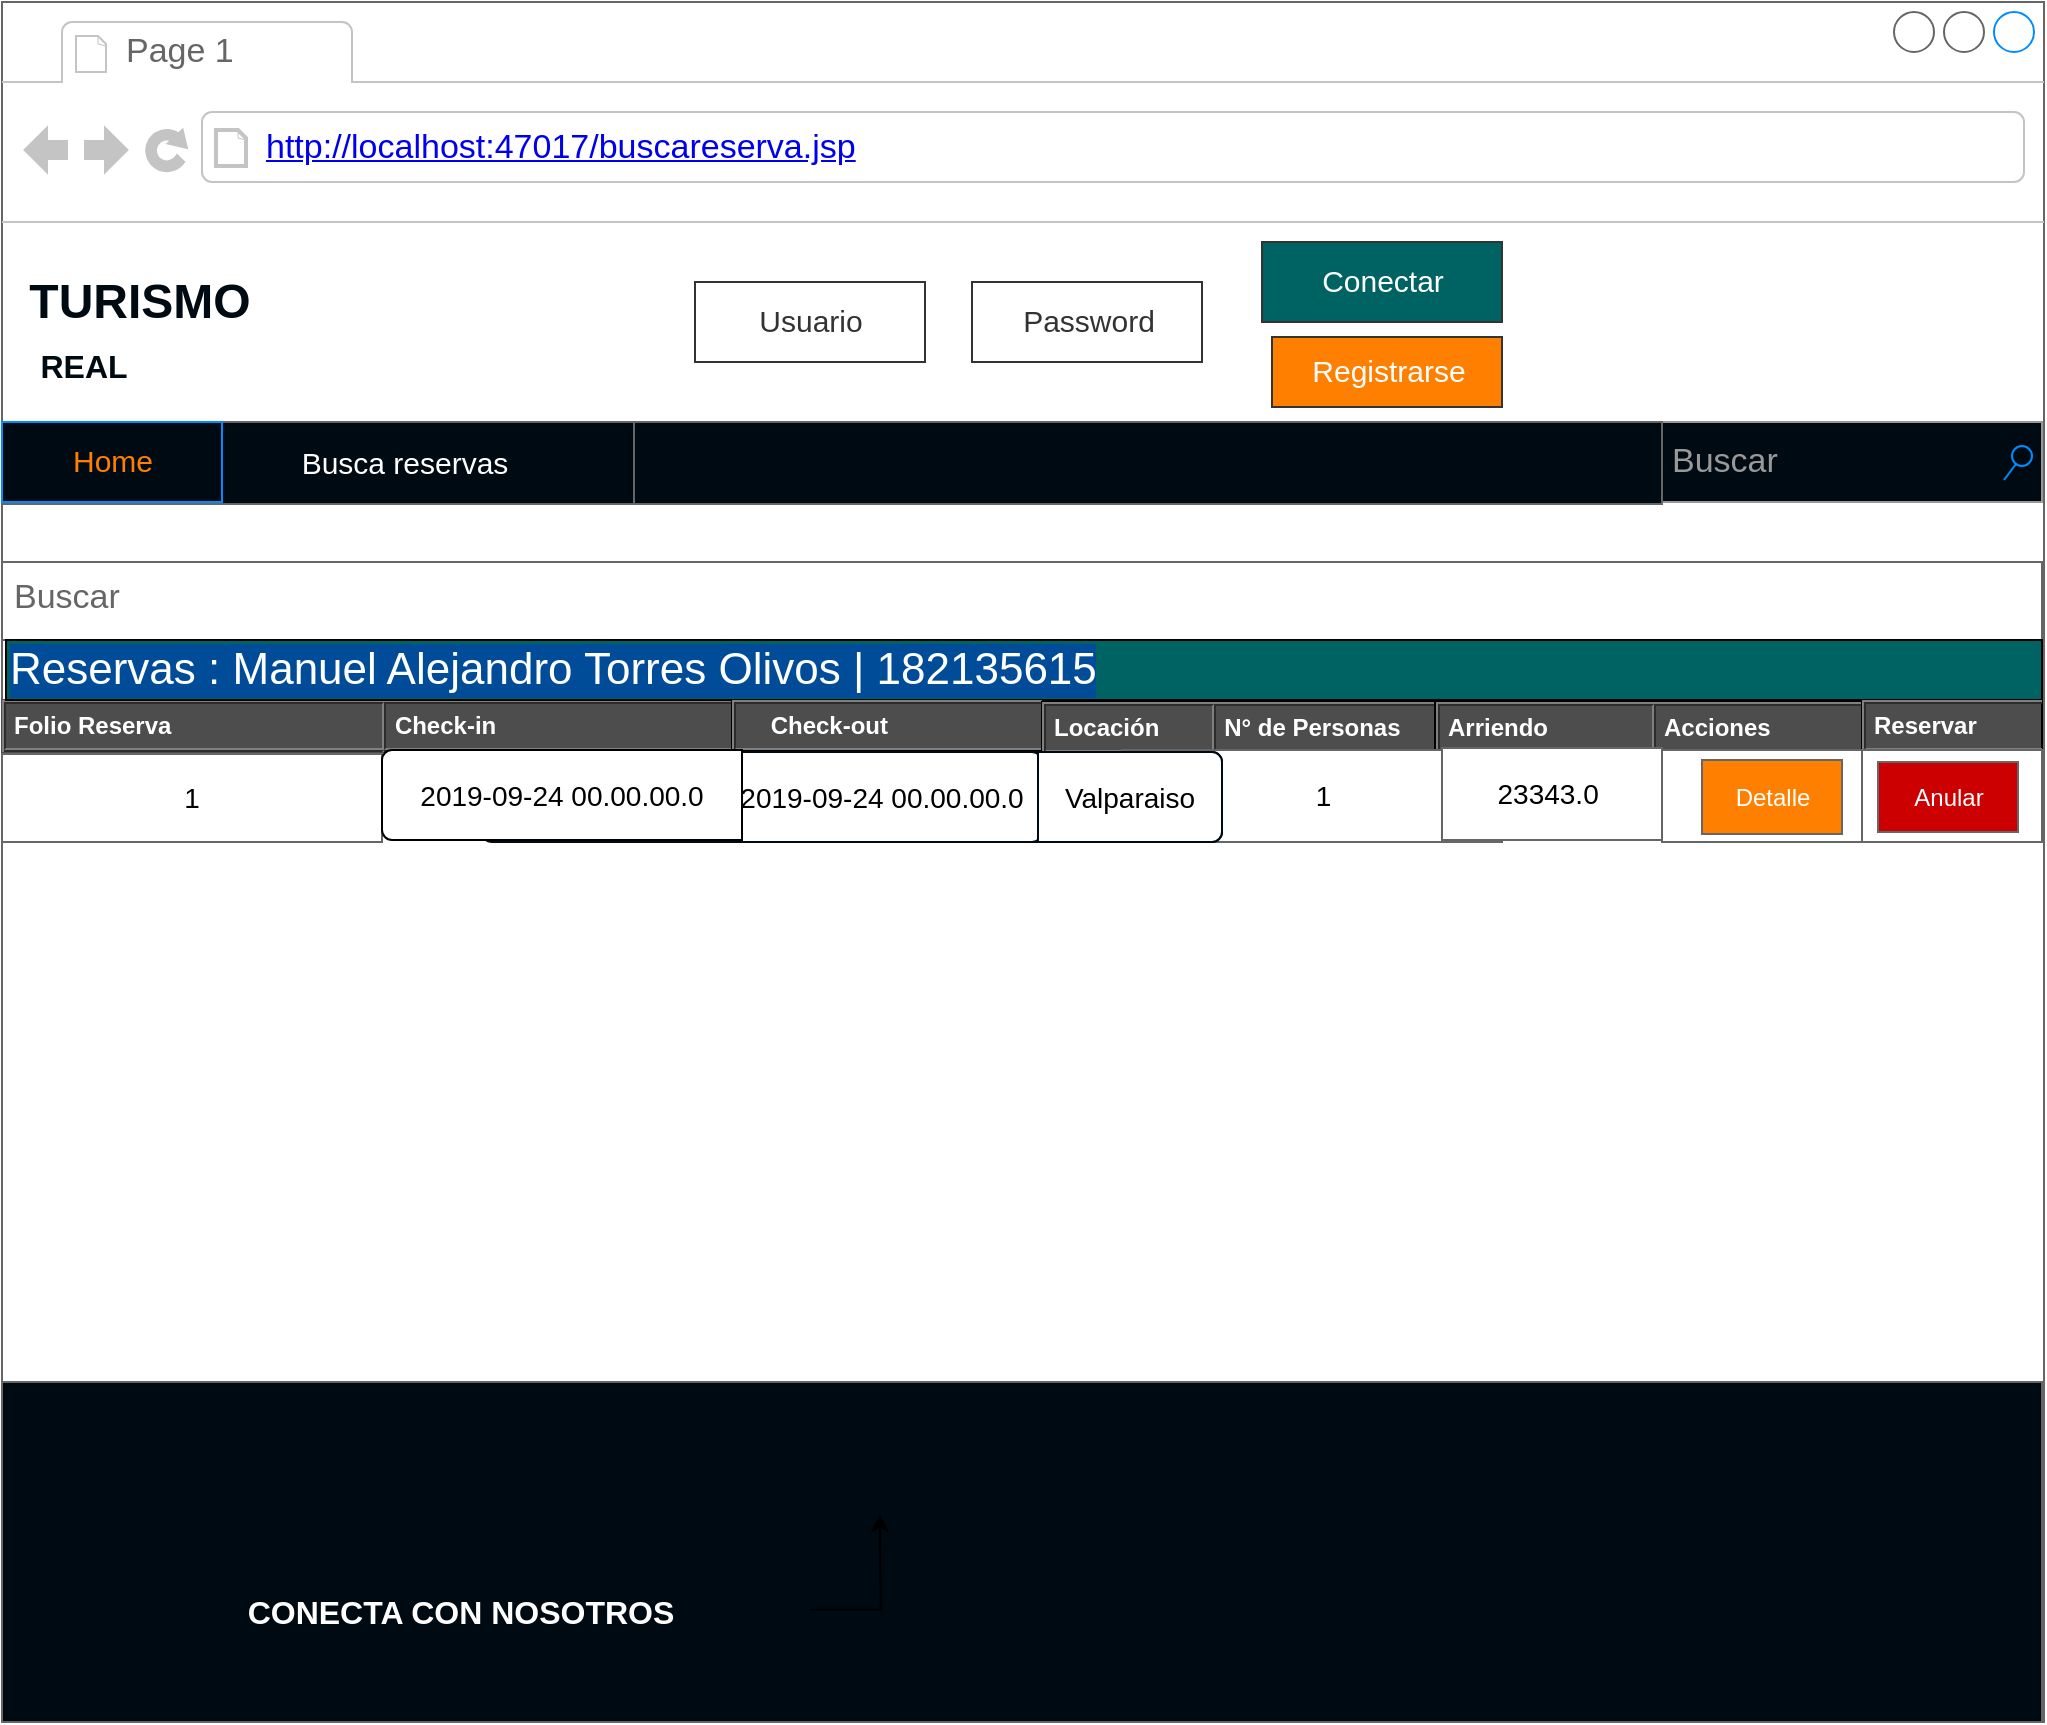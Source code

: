<mxfile version="12.0.0" type="device" pages="1"><diagram id="nn8o-nB9Y3j_0N80eLnz" name="Page-1"><mxGraphModel dx="1658" dy="482" grid="1" gridSize="10" guides="1" tooltips="1" connect="1" arrows="1" fold="1" page="1" pageScale="1" pageWidth="827" pageHeight="1169" math="0" shadow="0"><root><mxCell id="0"/><mxCell id="1" parent="0"/><mxCell id="z3tYPHD0cMB__CtrZn7K-1" value="" style="strokeWidth=1;shadow=0;dashed=0;align=center;html=1;shape=mxgraph.mockup.containers.browserWindow;rSize=0;fillColor=#ffffff;strokeColor=#666666;strokeColor2=#008cff;strokeColor3=#c4c4c4;mainText=,;recursiveResize=0;fontSize=14;" parent="1" vertex="1"><mxGeometry x="-100" y="70" width="1021" height="860" as="geometry"/></mxCell><mxCell id="z3tYPHD0cMB__CtrZn7K-2" value="Page 1" style="strokeWidth=1;shadow=0;dashed=0;align=center;html=1;shape=mxgraph.mockup.containers.anchor;fontSize=17;fontColor=#666666;align=left;" parent="z3tYPHD0cMB__CtrZn7K-1" vertex="1"><mxGeometry x="60" y="12" width="110" height="26" as="geometry"/></mxCell><mxCell id="z3tYPHD0cMB__CtrZn7K-3" value="&lt;a href=&quot;http://localhost:47017/turismo/misreservas.jsp&quot;&gt;http://localhost:47017/buscareserva.jsp&lt;/a&gt;" style="strokeWidth=1;shadow=0;dashed=0;align=center;html=1;shape=mxgraph.mockup.containers.anchor;rSize=0;fontSize=17;fontColor=#666666;align=left;" parent="z3tYPHD0cMB__CtrZn7K-1" vertex="1"><mxGeometry x="130" y="60" width="250" height="26" as="geometry"/></mxCell><mxCell id="z3tYPHD0cMB__CtrZn7K-17" value="&lt;table cellpadding=&quot;4&quot; cellspacing=&quot;0&quot; border=&quot;1&quot; style=&quot;font-size: 1em ; width: 100% ; height: 100%&quot;&gt;&lt;tbody&gt;&lt;tr&gt;&lt;th&gt;Folio Reserva&lt;/th&gt;&lt;th&gt;Check-in&amp;nbsp; &amp;nbsp; &amp;nbsp; &amp;nbsp;&amp;nbsp;&lt;/th&gt;&lt;/tr&gt;&lt;tr&gt;&lt;td&gt;row 1, cell 1&lt;/td&gt;&lt;td&gt;row 1, cell 2&lt;/td&gt;&lt;/tr&gt;&lt;tr&gt;&lt;td&gt;&lt;br&gt;&lt;/td&gt;&lt;td&gt;&lt;br&gt;&lt;/td&gt;&lt;/tr&gt;&lt;/tbody&gt;&lt;/table&gt; " style="verticalAlign=top;align=left;overflow=fill;fillColor=#4D4D4D;fontSize=12;fontFamily=Helvetica;html=1;strokeColor=#4D4D4D;fontColor=#FFFFFF;" parent="z3tYPHD0cMB__CtrZn7K-1" vertex="1"><mxGeometry y="349" width="380" height="26" as="geometry"/></mxCell><mxCell id="z3tYPHD0cMB__CtrZn7K-22" value="Buscar" style="strokeWidth=1;shadow=0;dashed=0;align=center;html=1;shape=mxgraph.mockup.text.textBox;fillColor=#ffffff;fontColor=#666666;align=left;fontSize=17;spacingLeft=4;spacingTop=-3;strokeColor=#666666;mainText=;labelBorderColor=none;labelBackgroundColor=none;" parent="z3tYPHD0cMB__CtrZn7K-1" vertex="1"><mxGeometry y="280" width="1020" height="39" as="geometry"/></mxCell><mxCell id="z3tYPHD0cMB__CtrZn7K-37" style="edgeStyle=orthogonalEdgeStyle;rounded=0;orthogonalLoop=1;jettySize=auto;html=1;fontSize=22;fontColor=#FFFFFF;" parent="z3tYPHD0cMB__CtrZn7K-1" target="z3tYPHD0cMB__CtrZn7K-1" edge="1"><mxGeometry relative="1" as="geometry"/></mxCell><mxCell id="z3tYPHD0cMB__CtrZn7K-62" value="&lt;font color=&quot;#ffffff&quot;&gt;Reservas : Manuel Alejandro Torres Olivos | 182135615&lt;/font&gt;" style="rounded=0;whiteSpace=wrap;html=1;labelBackgroundColor=#004C99;fontSize=22;fontColor=#004C99;align=left;fillColor=#006363;" parent="z3tYPHD0cMB__CtrZn7K-1" vertex="1"><mxGeometry x="2" y="319" width="1018" height="30" as="geometry"/></mxCell><mxCell id="z3tYPHD0cMB__CtrZn7K-71" value="&lt;table cellpadding=&quot;4&quot; cellspacing=&quot;0&quot; border=&quot;1&quot; style=&quot;font-size: 1em ; width: 100% ; height: 100%&quot;&gt;&lt;tbody&gt;&lt;tr&gt;&lt;th&gt;&amp;nbsp; &amp;nbsp; Check-out&amp;nbsp; &amp;nbsp; &amp;nbsp; &amp;nbsp; &amp;nbsp; &amp;nbsp; &amp;nbsp; &amp;nbsp; &amp;nbsp; &amp;nbsp; &amp;nbsp;&amp;nbsp;&lt;/th&gt;&lt;th&gt;Departamento&lt;/th&gt;&lt;/tr&gt;&lt;tr&gt;&lt;td&gt;row 1, cell 1&lt;/td&gt;&lt;td&gt;row 1, cell 2&lt;/td&gt;&lt;/tr&gt;&lt;tr&gt;&lt;td&gt;&lt;br&gt;&lt;/td&gt;&lt;td&gt;&lt;br&gt;&lt;/td&gt;&lt;/tr&gt;&lt;/tbody&gt;&lt;/table&gt; " style="verticalAlign=top;align=left;overflow=fill;fillColor=#4D4D4D;fontSize=12;fontFamily=Helvetica;html=1;fontColor=#FFFFFF;" parent="z3tYPHD0cMB__CtrZn7K-1" vertex="1"><mxGeometry x="365" y="349" width="155" height="25" as="geometry"/></mxCell><mxCell id="z3tYPHD0cMB__CtrZn7K-72" value="&lt;table cellpadding=&quot;4&quot; cellspacing=&quot;0&quot; border=&quot;1&quot; style=&quot;font-size: 1em ; width: 100% ; height: 100%&quot;&gt;&lt;tbody&gt;&lt;tr&gt;&lt;th&gt;Locación&lt;/th&gt;&lt;th&gt;N° de Personas&lt;/th&gt;&lt;/tr&gt;&lt;tr&gt;&lt;td&gt;row 1, cell 1&lt;/td&gt;&lt;td&gt;row 1, cell 2&lt;/td&gt;&lt;/tr&gt;&lt;tr&gt;&lt;td&gt;&lt;br&gt;&lt;/td&gt;&lt;td&gt;&lt;br&gt;&lt;/td&gt;&lt;/tr&gt;&lt;/tbody&gt;&lt;/table&gt; " style="verticalAlign=top;align=left;overflow=fill;fillColor=#4D4D4D;fontSize=12;fontFamily=Helvetica;html=1;fontColor=#FFFFFF;" parent="z3tYPHD0cMB__CtrZn7K-1" vertex="1"><mxGeometry x="520" y="350" width="200" height="25" as="geometry"/></mxCell><mxCell id="z3tYPHD0cMB__CtrZn7K-103" value="&lt;table cellpadding=&quot;4&quot; cellspacing=&quot;0&quot; border=&quot;1&quot; style=&quot;font-size: 1em ; width: 100% ; height: 100%&quot;&gt;&lt;tbody&gt;&lt;tr&gt;&lt;th&gt;Arriendo&lt;/th&gt;&lt;th&gt;Acciones&lt;/th&gt;&lt;/tr&gt;&lt;tr&gt;&lt;td&gt;row 1, cell 1&lt;/td&gt;&lt;td&gt;row 1, cell 2&lt;/td&gt;&lt;/tr&gt;&lt;tr&gt;&lt;td&gt;&lt;br&gt;&lt;/td&gt;&lt;td&gt;&lt;br&gt;&lt;/td&gt;&lt;/tr&gt;&lt;/tbody&gt;&lt;/table&gt; " style="verticalAlign=top;align=left;overflow=fill;fillColor=#4D4D4D;fontSize=12;fontFamily=Helvetica;html=1;fontColor=#FFFFFF;" parent="z3tYPHD0cMB__CtrZn7K-1" vertex="1"><mxGeometry x="716.5" y="350" width="218" height="25" as="geometry"/></mxCell><mxCell id="z3tYPHD0cMB__CtrZn7K-104" value="&lt;table cellpadding=&quot;4&quot; cellspacing=&quot;0&quot; border=&quot;1&quot; style=&quot;font-size: 1em ; width: 100% ; height: 100%&quot;&gt;&lt;tbody&gt;&lt;tr&gt;&lt;th&gt;Reservar&amp;nbsp; &amp;nbsp; &amp;nbsp; &amp;nbsp; &amp;nbsp;&lt;/th&gt;&lt;th&gt;Detalles&lt;/th&gt;&lt;/tr&gt;&lt;tr&gt;&lt;td&gt;w 1, cell 1&lt;/td&gt;&lt;td&gt;row 1, cell 2&lt;/td&gt;&lt;/tr&gt;&lt;tr&gt;&lt;td&gt;&lt;br&gt;&lt;/td&gt;&lt;td&gt;&lt;br&gt;&lt;/td&gt;&lt;/tr&gt;&lt;/tbody&gt;&lt;/table&gt; " style="verticalAlign=top;align=left;overflow=fill;fillColor=#4D4D4D;fontSize=12;fontFamily=Helvetica;html=1;fontColor=#FFFFFF;" parent="z3tYPHD0cMB__CtrZn7K-1" vertex="1"><mxGeometry x="930" y="349" width="90" height="25" as="geometry"/></mxCell><mxCell id="z3tYPHD0cMB__CtrZn7K-14" value="Buscar" style="strokeWidth=1;shadow=0;dashed=0;align=center;html=1;shape=mxgraph.mockup.forms.searchBox;strokeColor=#999999;mainText=;fillColor=#000A12;strokeColor2=#008cff;fontColor=#999999;fontSize=17;align=left;spacingLeft=3;gradientColor=none;" parent="z3tYPHD0cMB__CtrZn7K-1" vertex="1"><mxGeometry x="830" y="210" width="190" height="40" as="geometry"/></mxCell><mxCell id="z3tYPHD0cMB__CtrZn7K-110" value="TURISMO" style="text;html=1;strokeColor=none;fillColor=none;align=center;verticalAlign=middle;whiteSpace=wrap;rounded=0;labelBackgroundColor=none;fontSize=24;fontColor=#000A12;fontStyle=1" parent="z3tYPHD0cMB__CtrZn7K-1" vertex="1"><mxGeometry x="41" y="140" width="56" height="20" as="geometry"/></mxCell><mxCell id="z3tYPHD0cMB__CtrZn7K-111" value="&lt;font style=&quot;font-size: 16px&quot;&gt;REAL&lt;/font&gt;" style="text;html=1;strokeColor=none;fillColor=none;align=center;verticalAlign=middle;whiteSpace=wrap;rounded=0;labelBackgroundColor=none;fontSize=22;fontColor=#000A12;fontStyle=1;direction=south;" parent="z3tYPHD0cMB__CtrZn7K-1" vertex="1"><mxGeometry x="26" y="160" width="30" height="41" as="geometry"/></mxCell><mxCell id="z3tYPHD0cMB__CtrZn7K-148" value="" style="strokeWidth=1;shadow=0;dashed=0;align=center;html=1;shape=mxgraph.mockup.text.rrect;rSize=0;fillColor=#000A12;strokeColor=#666666;" parent="z3tYPHD0cMB__CtrZn7K-1" vertex="1"><mxGeometry y="690" width="1020" height="170" as="geometry"/></mxCell><mxCell id="z3tYPHD0cMB__CtrZn7K-154" value="" style="edgeStyle=orthogonalEdgeStyle;rounded=0;orthogonalLoop=1;jettySize=auto;html=1;fontSize=24;fontColor=#FFFFFF;" parent="z3tYPHD0cMB__CtrZn7K-148" source="z3tYPHD0cMB__CtrZn7K-147" edge="1"><mxGeometry relative="1" as="geometry"><mxPoint x="438.852" y="66.027" as="targetPoint"/></mxGeometry></mxCell><mxCell id="z3tYPHD0cMB__CtrZn7K-147" value="&lt;span style=&quot;font-size: 16px&quot;&gt;CONECTA CON NOSOTROS&lt;br&gt;&lt;/span&gt;" style="text;html=1;strokeColor=none;fillColor=none;align=center;verticalAlign=middle;whiteSpace=wrap;rounded=0;labelBackgroundColor=none;fontSize=22;fontColor=#FFFFFF;fontStyle=1;direction=south;" parent="z3tYPHD0cMB__CtrZn7K-148" vertex="1"><mxGeometry x="55.407" y="75.893" width="348.815" height="75.893" as="geometry"/></mxCell><mxCell id="a-mnwMrD-j2ecdk4ZN7Y-58" value="&amp;nbsp; &amp;nbsp;1" style="strokeColor=inherit;fillColor=inherit;gradientColor=inherit;html=1;shadow=0;dashed=0;shape=mxgraph.bootstrap.rect;perimeter=none;fontSize=14;whiteSpace=wrap;" parent="z3tYPHD0cMB__CtrZn7K-1" vertex="1"><mxGeometry x="560" y="374" width="190" height="46" as="geometry"/></mxCell><mxCell id="a-mnwMrD-j2ecdk4ZN7Y-68" value="23343.0&amp;nbsp;" style="strokeColor=inherit;fillColor=inherit;gradientColor=inherit;html=1;shadow=0;dashed=0;shape=mxgraph.bootstrap.rect;perimeter=none;fontSize=14;whiteSpace=wrap;" parent="z3tYPHD0cMB__CtrZn7K-1" vertex="1"><mxGeometry x="720" y="373" width="110" height="46" as="geometry"/></mxCell><mxCell id="a-mnwMrD-j2ecdk4ZN7Y-119" value="" style="strokeColor=inherit;fillColor=inherit;gradientColor=inherit;html=1;shadow=0;dashed=0;shape=mxgraph.bootstrap.rect;perimeter=none;fontSize=14;whiteSpace=wrap;" parent="z3tYPHD0cMB__CtrZn7K-1" vertex="1"><mxGeometry x="830" y="374" width="100" height="46" as="geometry"/></mxCell><mxCell id="a-mnwMrD-j2ecdk4ZN7Y-120" value="" style="strokeColor=inherit;fillColor=inherit;gradientColor=inherit;html=1;shadow=0;dashed=0;shape=mxgraph.bootstrap.rect;perimeter=none;fontSize=14;whiteSpace=wrap;" parent="z3tYPHD0cMB__CtrZn7K-1" vertex="1"><mxGeometry x="930" y="374" width="90" height="46" as="geometry"/></mxCell><mxCell id="a-mnwMrD-j2ecdk4ZN7Y-48" value="" style="html=1;shadow=0;dashed=0;shape=mxgraph.bootstrap.rrect;rSize=5;strokeColor=#000A12;fillColor=#ffffff;fontStyle=0;fontSize=14;whiteSpace=wrap;" parent="z3tYPHD0cMB__CtrZn7K-1" vertex="1"><mxGeometry x="240" y="375" width="370" height="45" as="geometry"/></mxCell><mxCell id="a-mnwMrD-j2ecdk4ZN7Y-51" value="2019-09-24 00.00.00.0" style="strokeColor=inherit;fillColor=inherit;gradientColor=inherit;html=1;shadow=0;dashed=0;shape=mxgraph.bootstrap.rightButton;rSize=5;perimeter=none;fontSize=14;whiteSpace=wrap;" parent="a-mnwMrD-j2ecdk4ZN7Y-48" vertex="1"><mxGeometry x="120" width="160" height="45" as="geometry"/></mxCell><mxCell id="a-mnwMrD-j2ecdk4ZN7Y-66" value="Valparaiso" style="strokeColor=inherit;fillColor=inherit;gradientColor=inherit;html=1;shadow=0;dashed=0;shape=mxgraph.bootstrap.rightButton;rSize=5;perimeter=none;fontSize=14;whiteSpace=wrap;" parent="a-mnwMrD-j2ecdk4ZN7Y-48" vertex="1"><mxGeometry x="278" width="92" height="45" as="geometry"/></mxCell><mxCell id="a-mnwMrD-j2ecdk4ZN7Y-128" value="1" style="strokeColor=inherit;fillColor=inherit;gradientColor=inherit;html=1;shadow=0;dashed=0;shape=mxgraph.bootstrap.rect;perimeter=none;fontSize=14;whiteSpace=wrap;" parent="z3tYPHD0cMB__CtrZn7K-1" vertex="1"><mxGeometry y="376" width="190" height="44" as="geometry"/></mxCell><mxCell id="a-mnwMrD-j2ecdk4ZN7Y-163" value="" style="strokeWidth=1;shadow=0;dashed=0;align=center;html=1;shape=mxgraph.mockup.text.rrect;rSize=0;fillColor=#000A12;strokeColor=#666666;" parent="z3tYPHD0cMB__CtrZn7K-1" vertex="1"><mxGeometry y="210" width="830" height="41" as="geometry"/></mxCell><mxCell id="a-mnwMrD-j2ecdk4ZN7Y-164" value="&lt;font style=&quot;font-size: 15px&quot; color=&quot;#ffffff&quot;&gt;Busca reservas&lt;/font&gt;" style="strokeColor=inherit;fillColor=inherit;gradientColor=inherit;strokeWidth=1;shadow=0;dashed=0;align=center;html=1;shape=mxgraph.mockup.text.rrect;rSize=0;fontSize=17;fontColor=#0000ff;" parent="a-mnwMrD-j2ecdk4ZN7Y-163" vertex="1"><mxGeometry x="86" width="230" height="41" as="geometry"/></mxCell><mxCell id="a-mnwMrD-j2ecdk4ZN7Y-167" value="&lt;font style=&quot;font-size: 15px&quot; color=&quot;#ff8000&quot;&gt;Home&lt;/font&gt;" style="strokeWidth=1;shadow=0;dashed=0;align=center;html=1;shape=mxgraph.mockup.text.rrect;rSize=0;fontSize=17;fontColor=#ffffff;fillColor=#000A12;strokeColor=#008cff;" parent="a-mnwMrD-j2ecdk4ZN7Y-163" vertex="1"><mxGeometry width="110" height="40" as="geometry"/></mxCell><mxCell id="SA1ytgAb_MHO78gWsuvR-4" value="&lt;font style=&quot;font-size: 15px&quot; color=&quot;#333333&quot;&gt;Usuario&lt;/font&gt;" style="strokeWidth=1;shadow=0;dashed=0;align=center;html=1;shape=mxgraph.mockup.text.rrect;rSize=0;fontSize=17;fontColor=#ffffff;fillColor=#FFFFFF;strokeColor=#333333;" parent="z3tYPHD0cMB__CtrZn7K-1" vertex="1"><mxGeometry x="346.5" y="140" width="115" height="40" as="geometry"/></mxCell><mxCell id="SA1ytgAb_MHO78gWsuvR-5" value="&lt;font style=&quot;font-size: 15px&quot; color=&quot;#333333&quot;&gt;Password&lt;/font&gt;" style="strokeWidth=1;shadow=0;dashed=0;align=center;html=1;shape=mxgraph.mockup.text.rrect;rSize=0;fontSize=17;fontColor=#ffffff;fillColor=#FFFFFF;strokeColor=#333333;" parent="z3tYPHD0cMB__CtrZn7K-1" vertex="1"><mxGeometry x="485" y="140" width="115" height="40" as="geometry"/></mxCell><mxCell id="SA1ytgAb_MHO78gWsuvR-6" value="&lt;font style=&quot;font-size: 15px&quot;&gt;Conectar&lt;/font&gt;" style="strokeWidth=1;shadow=0;dashed=0;align=center;html=1;shape=mxgraph.mockup.text.rrect;rSize=0;fontSize=17;fontColor=#ffffff;fillColor=#006363;strokeColor=#333333;gradientColor=none;" parent="z3tYPHD0cMB__CtrZn7K-1" vertex="1"><mxGeometry x="630" y="120" width="120" height="40" as="geometry"/></mxCell><mxCell id="SA1ytgAb_MHO78gWsuvR-7" value="&lt;font style=&quot;font-size: 15px&quot;&gt;Registrarse&lt;/font&gt;" style="strokeWidth=1;shadow=0;dashed=0;align=center;html=1;shape=mxgraph.mockup.text.rrect;rSize=0;fontSize=17;fontColor=#ffffff;fillColor=#FF8000;strokeColor=#333333;" parent="z3tYPHD0cMB__CtrZn7K-1" vertex="1"><mxGeometry x="635" y="167.5" width="115" height="35" as="geometry"/></mxCell><mxCell id="a-mnwMrD-j2ecdk4ZN7Y-103" value="&lt;font color=&quot;#ffffff&quot;&gt;Detalle&lt;/font&gt;" style="strokeWidth=1;shadow=0;dashed=0;align=center;html=1;shape=mxgraph.mockup.text.rrect;rSize=0;fillColor=#FF8000;strokeColor=#666666;" parent="z3tYPHD0cMB__CtrZn7K-1" vertex="1"><mxGeometry x="850" y="379" width="70" height="37" as="geometry"/></mxCell><mxCell id="a-mnwMrD-j2ecdk4ZN7Y-108" value="&lt;font color=&quot;#ffffff&quot;&gt;Anular&lt;/font&gt;" style="strokeWidth=1;shadow=0;dashed=0;align=center;html=1;shape=mxgraph.mockup.text.rrect;rSize=0;fillColor=#CC0000;strokeColor=#666666;" parent="z3tYPHD0cMB__CtrZn7K-1" vertex="1"><mxGeometry x="938" y="380" width="70" height="35" as="geometry"/></mxCell><mxCell id="a-mnwMrD-j2ecdk4ZN7Y-49" value="2019-09-24 00.00.00.0" style="strokeColor=inherit;fillColor=inherit;gradientColor=inherit;html=1;shadow=0;dashed=0;shape=mxgraph.bootstrap.leftButton;rSize=5;perimeter=none;fontSize=14;whiteSpace=wrap;" parent="1" vertex="1"><mxGeometry x="90" y="444" width="180" height="45" as="geometry"/></mxCell></root></mxGraphModel></diagram></mxfile>